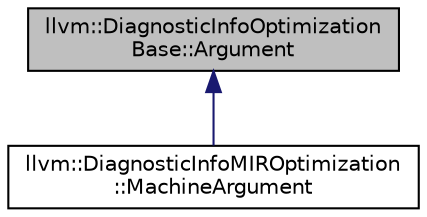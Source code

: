 digraph "llvm::DiagnosticInfoOptimizationBase::Argument"
{
 // LATEX_PDF_SIZE
  bgcolor="transparent";
  edge [fontname="Helvetica",fontsize="10",labelfontname="Helvetica",labelfontsize="10"];
  node [fontname="Helvetica",fontsize="10",shape="box"];
  Node1 [label="llvm::DiagnosticInfoOptimization\lBase::Argument",height=0.2,width=0.4,color="black", fillcolor="grey75", style="filled", fontcolor="black",tooltip="Used in the streaming interface as the general argument type."];
  Node1 -> Node2 [dir="back",color="midnightblue",fontsize="10",style="solid",fontname="Helvetica"];
  Node2 [label="llvm::DiagnosticInfoMIROptimization\l::MachineArgument",height=0.2,width=0.4,color="black",URL="$structllvm_1_1DiagnosticInfoMIROptimization_1_1MachineArgument.html",tooltip="MI-specific kinds of diagnostic Arguments."];
}
